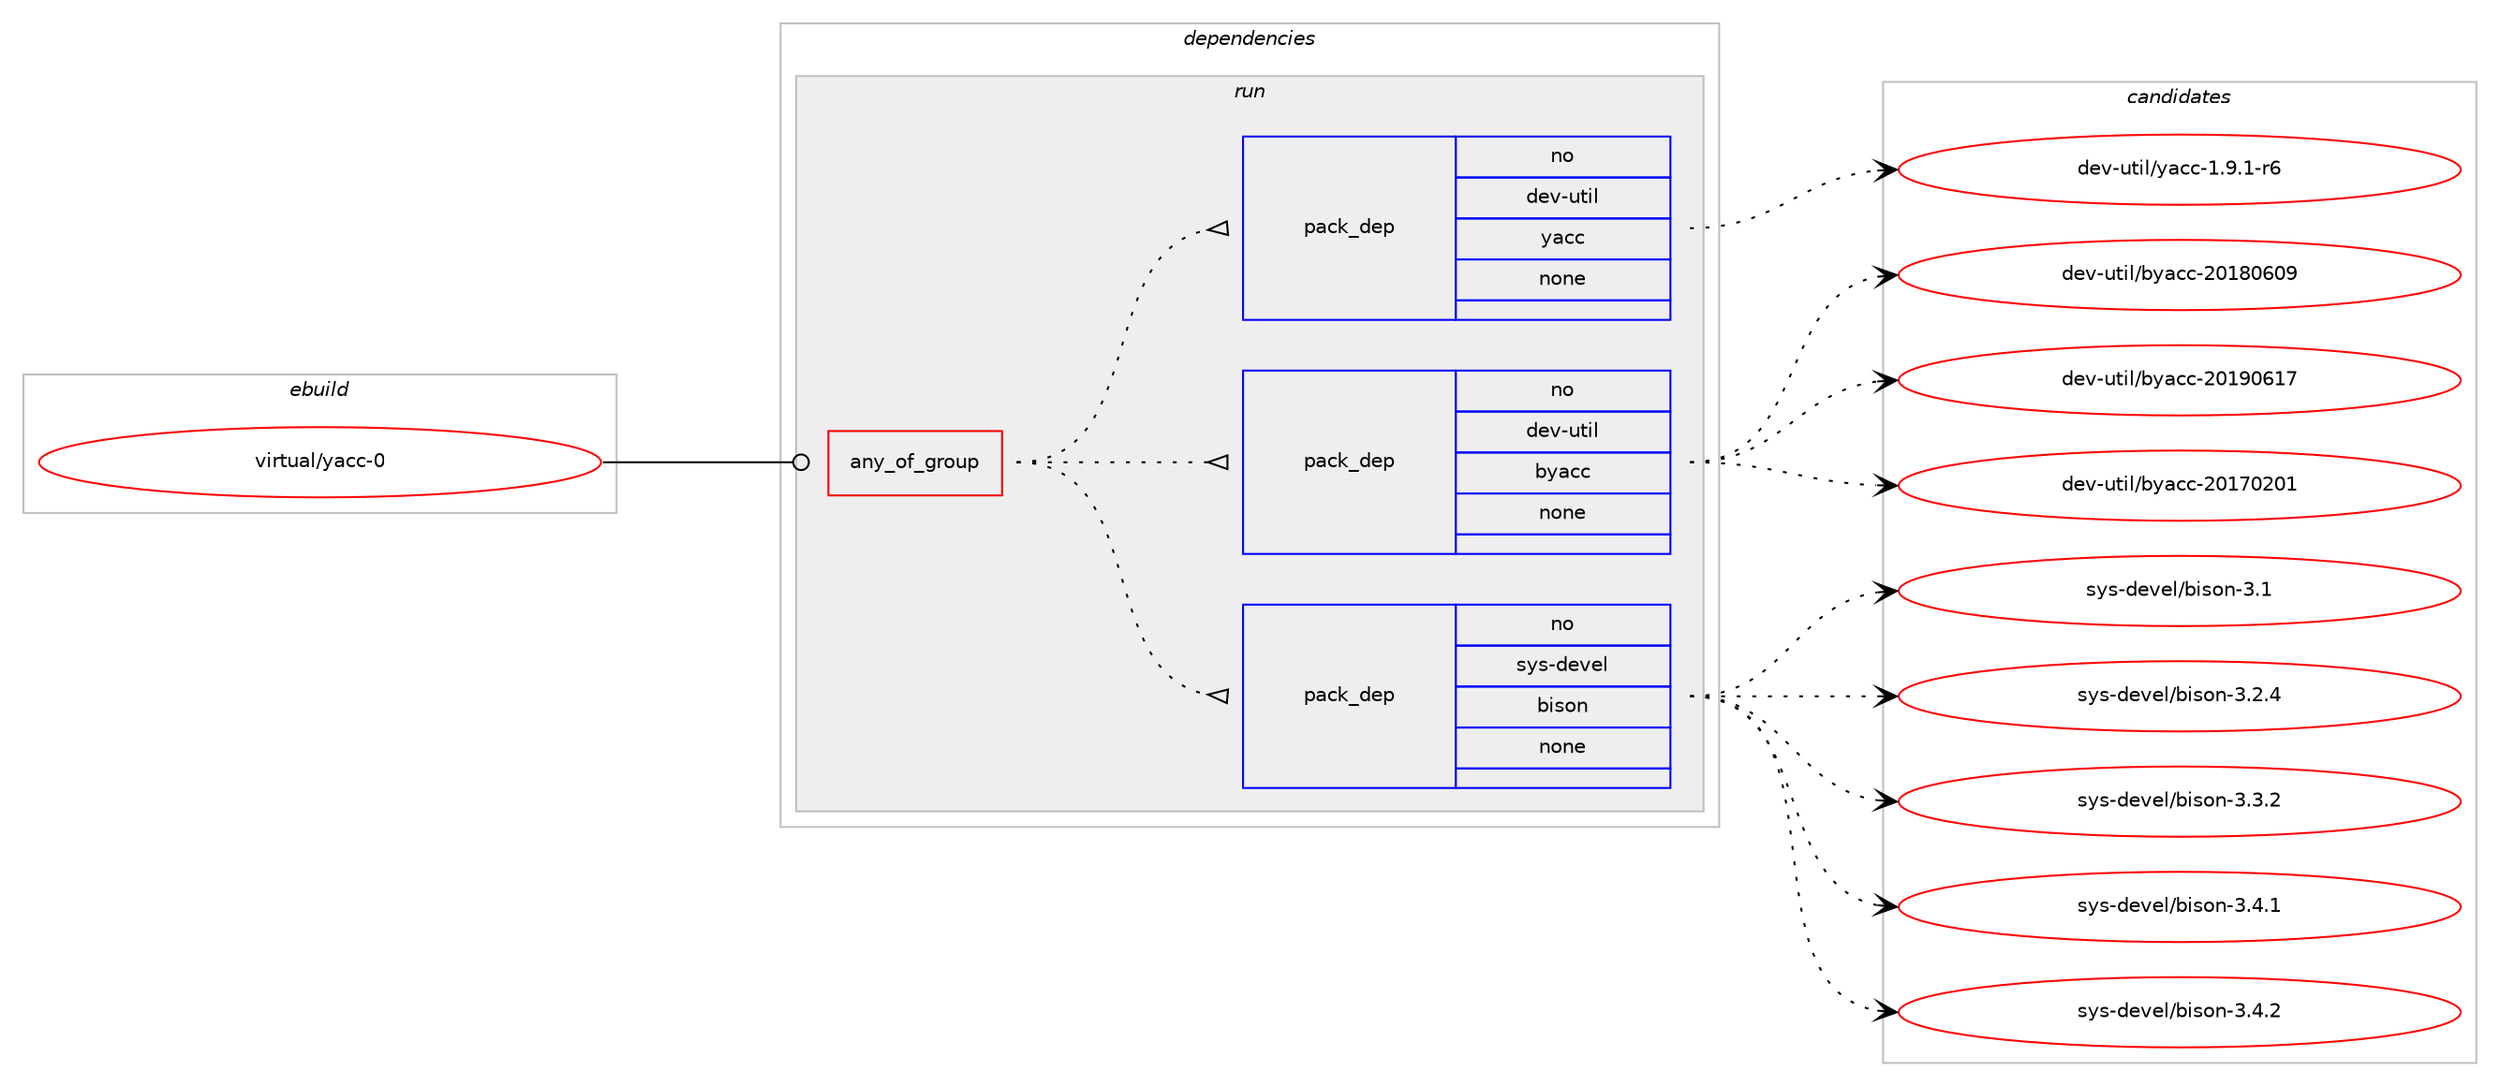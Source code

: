 digraph prolog {

# *************
# Graph options
# *************

newrank=true;
concentrate=true;
compound=true;
graph [rankdir=LR,fontname=Helvetica,fontsize=10,ranksep=1.5];#, ranksep=2.5, nodesep=0.2];
edge  [arrowhead=vee];
node  [fontname=Helvetica,fontsize=10];

# **********
# The ebuild
# **********

subgraph cluster_leftcol {
color=gray;
rank=same;
label=<<i>ebuild</i>>;
id [label="virtual/yacc-0", color=red, width=4, href="../virtual/yacc-0.svg"];
}

# ****************
# The dependencies
# ****************

subgraph cluster_midcol {
color=gray;
label=<<i>dependencies</i>>;
subgraph cluster_compile {
fillcolor="#eeeeee";
style=filled;
label=<<i>compile</i>>;
}
subgraph cluster_compileandrun {
fillcolor="#eeeeee";
style=filled;
label=<<i>compile and run</i>>;
}
subgraph cluster_run {
fillcolor="#eeeeee";
style=filled;
label=<<i>run</i>>;
subgraph any15648 {
dependency902667 [label=<<TABLE BORDER="0" CELLBORDER="1" CELLSPACING="0" CELLPADDING="4"><TR><TD CELLPADDING="10">any_of_group</TD></TR></TABLE>>, shape=none, color=red];subgraph pack669927 {
dependency902668 [label=<<TABLE BORDER="0" CELLBORDER="1" CELLSPACING="0" CELLPADDING="4" WIDTH="220"><TR><TD ROWSPAN="6" CELLPADDING="30">pack_dep</TD></TR><TR><TD WIDTH="110">no</TD></TR><TR><TD>sys-devel</TD></TR><TR><TD>bison</TD></TR><TR><TD>none</TD></TR><TR><TD></TD></TR></TABLE>>, shape=none, color=blue];
}
dependency902667:e -> dependency902668:w [weight=20,style="dotted",arrowhead="oinv"];
subgraph pack669928 {
dependency902669 [label=<<TABLE BORDER="0" CELLBORDER="1" CELLSPACING="0" CELLPADDING="4" WIDTH="220"><TR><TD ROWSPAN="6" CELLPADDING="30">pack_dep</TD></TR><TR><TD WIDTH="110">no</TD></TR><TR><TD>dev-util</TD></TR><TR><TD>byacc</TD></TR><TR><TD>none</TD></TR><TR><TD></TD></TR></TABLE>>, shape=none, color=blue];
}
dependency902667:e -> dependency902669:w [weight=20,style="dotted",arrowhead="oinv"];
subgraph pack669929 {
dependency902670 [label=<<TABLE BORDER="0" CELLBORDER="1" CELLSPACING="0" CELLPADDING="4" WIDTH="220"><TR><TD ROWSPAN="6" CELLPADDING="30">pack_dep</TD></TR><TR><TD WIDTH="110">no</TD></TR><TR><TD>dev-util</TD></TR><TR><TD>yacc</TD></TR><TR><TD>none</TD></TR><TR><TD></TD></TR></TABLE>>, shape=none, color=blue];
}
dependency902667:e -> dependency902670:w [weight=20,style="dotted",arrowhead="oinv"];
}
id:e -> dependency902667:w [weight=20,style="solid",arrowhead="odot"];
}
}

# **************
# The candidates
# **************

subgraph cluster_choices {
rank=same;
color=gray;
label=<<i>candidates</i>>;

subgraph choice669927 {
color=black;
nodesep=1;
choice11512111545100101118101108479810511511111045514649 [label="sys-devel/bison-3.1", color=red, width=4,href="../sys-devel/bison-3.1.svg"];
choice115121115451001011181011084798105115111110455146504652 [label="sys-devel/bison-3.2.4", color=red, width=4,href="../sys-devel/bison-3.2.4.svg"];
choice115121115451001011181011084798105115111110455146514650 [label="sys-devel/bison-3.3.2", color=red, width=4,href="../sys-devel/bison-3.3.2.svg"];
choice115121115451001011181011084798105115111110455146524649 [label="sys-devel/bison-3.4.1", color=red, width=4,href="../sys-devel/bison-3.4.1.svg"];
choice115121115451001011181011084798105115111110455146524650 [label="sys-devel/bison-3.4.2", color=red, width=4,href="../sys-devel/bison-3.4.2.svg"];
dependency902668:e -> choice11512111545100101118101108479810511511111045514649:w [style=dotted,weight="100"];
dependency902668:e -> choice115121115451001011181011084798105115111110455146504652:w [style=dotted,weight="100"];
dependency902668:e -> choice115121115451001011181011084798105115111110455146514650:w [style=dotted,weight="100"];
dependency902668:e -> choice115121115451001011181011084798105115111110455146524649:w [style=dotted,weight="100"];
dependency902668:e -> choice115121115451001011181011084798105115111110455146524650:w [style=dotted,weight="100"];
}
subgraph choice669928 {
color=black;
nodesep=1;
choice100101118451171161051084798121979999455048495548504849 [label="dev-util/byacc-20170201", color=red, width=4,href="../dev-util/byacc-20170201.svg"];
choice100101118451171161051084798121979999455048495648544857 [label="dev-util/byacc-20180609", color=red, width=4,href="../dev-util/byacc-20180609.svg"];
choice100101118451171161051084798121979999455048495748544955 [label="dev-util/byacc-20190617", color=red, width=4,href="../dev-util/byacc-20190617.svg"];
dependency902669:e -> choice100101118451171161051084798121979999455048495548504849:w [style=dotted,weight="100"];
dependency902669:e -> choice100101118451171161051084798121979999455048495648544857:w [style=dotted,weight="100"];
dependency902669:e -> choice100101118451171161051084798121979999455048495748544955:w [style=dotted,weight="100"];
}
subgraph choice669929 {
color=black;
nodesep=1;
choice10010111845117116105108471219799994549465746494511454 [label="dev-util/yacc-1.9.1-r6", color=red, width=4,href="../dev-util/yacc-1.9.1-r6.svg"];
dependency902670:e -> choice10010111845117116105108471219799994549465746494511454:w [style=dotted,weight="100"];
}
}

}
